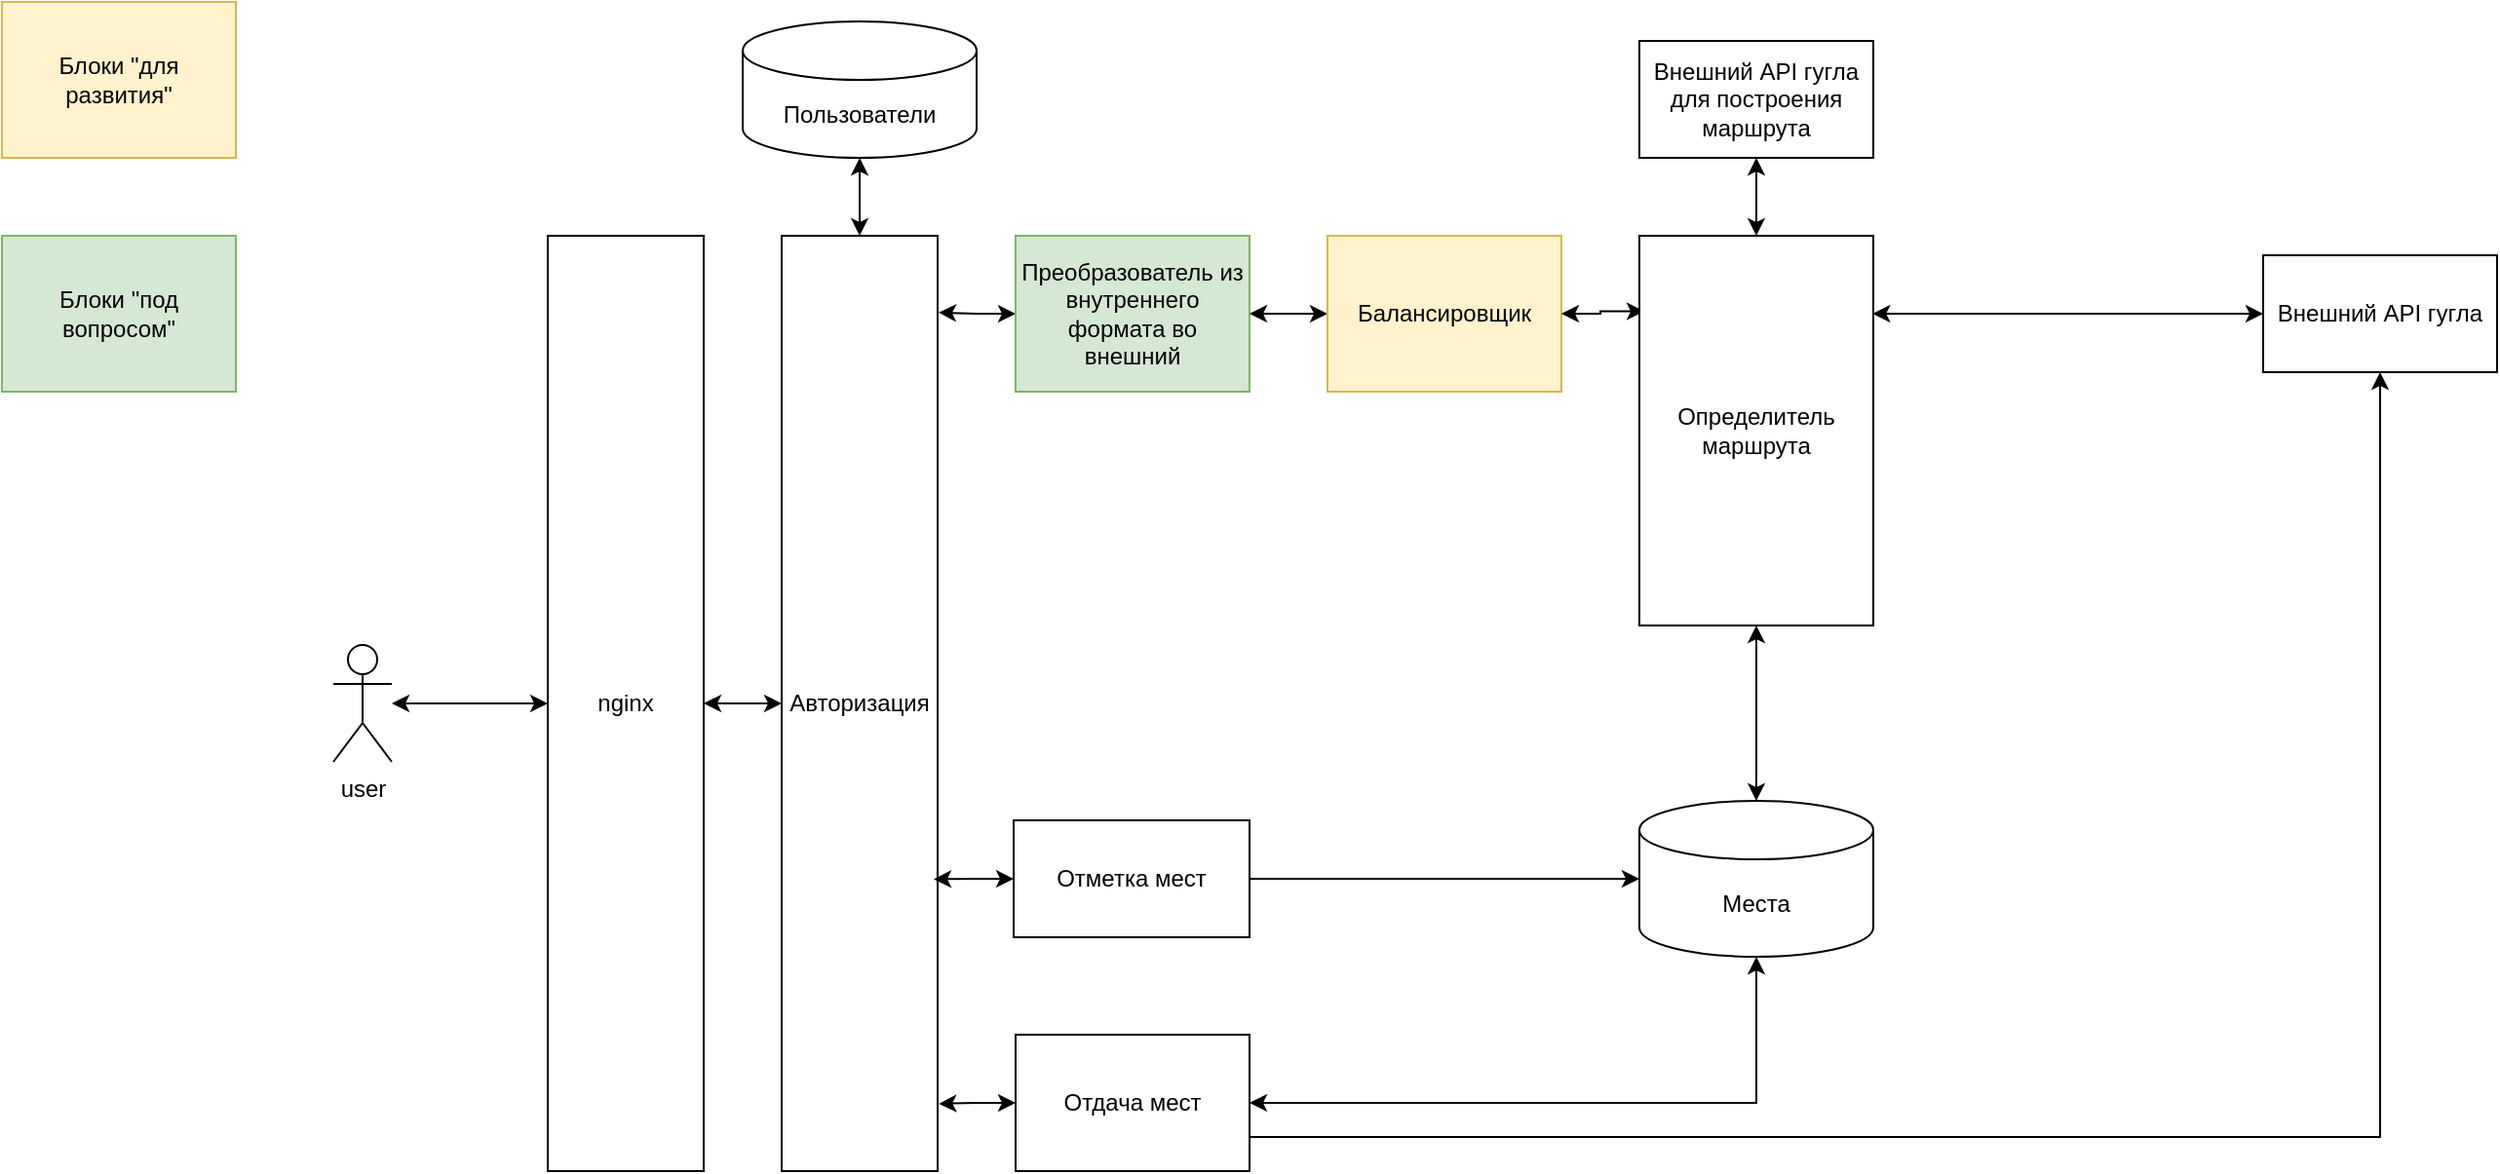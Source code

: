 <mxfile version="22.0.4" type="google">
  <diagram name="Страница 1" id="NkFAbn7RfcykyeF4z9RC">
    <mxGraphModel grid="1" page="1" gridSize="10" guides="1" tooltips="1" connect="1" arrows="1" fold="1" pageScale="1" pageWidth="827" pageHeight="1169" math="0" shadow="0">
      <root>
        <mxCell id="0" />
        <mxCell id="1" parent="0" />
        <mxCell id="uioIVMZ6H3G2-EyA1evk-6" value="" style="edgeStyle=orthogonalEdgeStyle;rounded=0;orthogonalLoop=1;jettySize=auto;html=1;startArrow=classic;startFill=1;" edge="1" parent="1" source="uioIVMZ6H3G2-EyA1evk-2" target="uioIVMZ6H3G2-EyA1evk-5">
          <mxGeometry relative="1" as="geometry" />
        </mxCell>
        <mxCell id="uioIVMZ6H3G2-EyA1evk-2" value="&lt;div&gt;nginx&lt;/div&gt;" style="rounded=0;whiteSpace=wrap;html=1;" vertex="1" parent="1">
          <mxGeometry x="120" y="120" width="80" height="480" as="geometry" />
        </mxCell>
        <mxCell id="uioIVMZ6H3G2-EyA1evk-4" style="edgeStyle=orthogonalEdgeStyle;rounded=0;orthogonalLoop=1;jettySize=auto;html=1;entryX=0;entryY=0.5;entryDx=0;entryDy=0;startArrow=classic;startFill=1;" edge="1" parent="1" source="uioIVMZ6H3G2-EyA1evk-3" target="uioIVMZ6H3G2-EyA1evk-2">
          <mxGeometry relative="1" as="geometry" />
        </mxCell>
        <mxCell id="uioIVMZ6H3G2-EyA1evk-3" value="user" style="shape=umlActor;verticalLabelPosition=bottom;verticalAlign=top;html=1;outlineConnect=0;" vertex="1" parent="1">
          <mxGeometry x="10" y="330" width="30" height="60" as="geometry" />
        </mxCell>
        <mxCell id="uioIVMZ6H3G2-EyA1evk-5" value="Авторизация" style="rounded=0;whiteSpace=wrap;html=1;" vertex="1" parent="1">
          <mxGeometry x="240" y="120" width="80" height="480" as="geometry" />
        </mxCell>
        <mxCell id="uioIVMZ6H3G2-EyA1evk-8" value="" style="edgeStyle=orthogonalEdgeStyle;rounded=0;orthogonalLoop=1;jettySize=auto;html=1;startArrow=classic;startFill=1;" edge="1" parent="1" source="uioIVMZ6H3G2-EyA1evk-7" target="uioIVMZ6H3G2-EyA1evk-5">
          <mxGeometry relative="1" as="geometry" />
        </mxCell>
        <mxCell id="uioIVMZ6H3G2-EyA1evk-7" value="Пользователи" style="shape=cylinder3;whiteSpace=wrap;html=1;boundedLbl=1;backgroundOutline=1;size=15;" vertex="1" parent="1">
          <mxGeometry x="220" y="10" width="120" height="70" as="geometry" />
        </mxCell>
        <mxCell id="uioIVMZ6H3G2-EyA1evk-19" value="" style="edgeStyle=orthogonalEdgeStyle;rounded=0;orthogonalLoop=1;jettySize=auto;html=1;entryX=0.5;entryY=1;entryDx=0;entryDy=0;startArrow=classic;startFill=1;" edge="1" parent="1" source="uioIVMZ6H3G2-EyA1evk-10" target="uioIVMZ6H3G2-EyA1evk-15">
          <mxGeometry relative="1" as="geometry" />
        </mxCell>
        <mxCell id="uioIVMZ6H3G2-EyA1evk-10" value="&lt;div&gt;Места&lt;/div&gt;" style="shape=cylinder3;whiteSpace=wrap;html=1;boundedLbl=1;backgroundOutline=1;size=15;" vertex="1" parent="1">
          <mxGeometry x="680" y="410" width="120" height="80" as="geometry" />
        </mxCell>
        <mxCell id="uioIVMZ6H3G2-EyA1evk-30" value="" style="edgeStyle=orthogonalEdgeStyle;rounded=0;orthogonalLoop=1;jettySize=auto;html=1;entryX=1.006;entryY=0.082;entryDx=0;entryDy=0;entryPerimeter=0;startArrow=classic;startFill=1;" edge="1" parent="1" source="uioIVMZ6H3G2-EyA1evk-11" target="uioIVMZ6H3G2-EyA1evk-5">
          <mxGeometry relative="1" as="geometry" />
        </mxCell>
        <mxCell id="uioIVMZ6H3G2-EyA1evk-11" value="Преобразователь из внутреннего формата во внешний" style="rounded=0;whiteSpace=wrap;html=1;fillColor=#d5e8d4;strokeColor=#82b366;" vertex="1" parent="1">
          <mxGeometry x="360" y="120" width="120" height="80" as="geometry" />
        </mxCell>
        <mxCell id="uioIVMZ6H3G2-EyA1evk-31" value="" style="edgeStyle=orthogonalEdgeStyle;rounded=0;orthogonalLoop=1;jettySize=auto;html=1;startArrow=classic;startFill=1;" edge="1" parent="1" source="uioIVMZ6H3G2-EyA1evk-13" target="uioIVMZ6H3G2-EyA1evk-11">
          <mxGeometry relative="1" as="geometry" />
        </mxCell>
        <mxCell id="uioIVMZ6H3G2-EyA1evk-13" value="Балансировщик" style="rounded=0;whiteSpace=wrap;html=1;fillColor=#fff2cc;strokeColor=#d6b656;" vertex="1" parent="1">
          <mxGeometry x="520" y="120" width="120" height="80" as="geometry" />
        </mxCell>
        <mxCell id="uioIVMZ6H3G2-EyA1evk-14" value="Блоки &quot;для развития&quot;" style="rounded=0;whiteSpace=wrap;html=1;fillColor=#fff2cc;strokeColor=#d6b656;" vertex="1" parent="1">
          <mxGeometry x="-160" width="120" height="80" as="geometry" />
        </mxCell>
        <mxCell id="uioIVMZ6H3G2-EyA1evk-17" value="" style="edgeStyle=orthogonalEdgeStyle;rounded=0;orthogonalLoop=1;jettySize=auto;html=1;startArrow=classic;startFill=1;" edge="1" parent="1" source="uioIVMZ6H3G2-EyA1evk-15" target="uioIVMZ6H3G2-EyA1evk-16">
          <mxGeometry relative="1" as="geometry" />
        </mxCell>
        <mxCell id="uioIVMZ6H3G2-EyA1evk-18" value="" style="edgeStyle=orthogonalEdgeStyle;rounded=0;orthogonalLoop=1;jettySize=auto;html=1;exitX=0.997;exitY=0.2;exitDx=0;exitDy=0;exitPerimeter=0;startArrow=classic;startFill=1;" edge="1" parent="1" source="uioIVMZ6H3G2-EyA1evk-15" target="uioIVMZ6H3G2-EyA1evk-27">
          <mxGeometry relative="1" as="geometry">
            <mxPoint x="880" y="160" as="targetPoint" />
          </mxGeometry>
        </mxCell>
        <mxCell id="uioIVMZ6H3G2-EyA1evk-32" value="" style="edgeStyle=orthogonalEdgeStyle;rounded=0;orthogonalLoop=1;jettySize=auto;html=1;exitX=0.021;exitY=0.194;exitDx=0;exitDy=0;exitPerimeter=0;startArrow=classic;startFill=1;" edge="1" parent="1" source="uioIVMZ6H3G2-EyA1evk-15" target="uioIVMZ6H3G2-EyA1evk-13">
          <mxGeometry relative="1" as="geometry" />
        </mxCell>
        <mxCell id="uioIVMZ6H3G2-EyA1evk-15" value="Определитель маршрута" style="rounded=0;whiteSpace=wrap;html=1;" vertex="1" parent="1">
          <mxGeometry x="680" y="120" width="120" height="200" as="geometry" />
        </mxCell>
        <mxCell id="uioIVMZ6H3G2-EyA1evk-16" value="Внешний API гугла для построения маршрута" style="rounded=0;whiteSpace=wrap;html=1;" vertex="1" parent="1">
          <mxGeometry x="680" y="20" width="120" height="60" as="geometry" />
        </mxCell>
        <mxCell id="uioIVMZ6H3G2-EyA1evk-27" value="Внешний API гугла" style="rounded=0;whiteSpace=wrap;html=1;" vertex="1" parent="1">
          <mxGeometry x="1000" y="130" width="120" height="60" as="geometry" />
        </mxCell>
        <mxCell id="uioIVMZ6H3G2-EyA1evk-39" value="" style="edgeStyle=orthogonalEdgeStyle;rounded=0;orthogonalLoop=1;jettySize=auto;html=1;entryX=1.008;entryY=0.928;entryDx=0;entryDy=0;entryPerimeter=0;startArrow=classic;startFill=1;" edge="1" parent="1" source="uioIVMZ6H3G2-EyA1evk-37" target="uioIVMZ6H3G2-EyA1evk-5">
          <mxGeometry relative="1" as="geometry" />
        </mxCell>
        <mxCell id="uioIVMZ6H3G2-EyA1evk-43" style="edgeStyle=orthogonalEdgeStyle;rounded=0;orthogonalLoop=1;jettySize=auto;html=1;entryX=0;entryY=0.5;entryDx=0;entryDy=0;startArrow=none;startFill=0;exitX=1;exitY=0.5;exitDx=0;exitDy=0;entryPerimeter=0;" edge="1" parent="1" source="AViJuVo01RT9uURBv1hO-1" target="uioIVMZ6H3G2-EyA1evk-10">
          <mxGeometry relative="1" as="geometry">
            <mxPoint x="530" y="450" as="targetPoint" />
          </mxGeometry>
        </mxCell>
        <mxCell id="vuxt3YbbIAJVM2-I1PCV-1" style="edgeStyle=orthogonalEdgeStyle;rounded=0;orthogonalLoop=1;jettySize=auto;html=1;entryX=0.5;entryY=1;entryDx=0;entryDy=0;exitX=1;exitY=0.75;exitDx=0;exitDy=0;" edge="1" parent="1" source="uioIVMZ6H3G2-EyA1evk-37" target="uioIVMZ6H3G2-EyA1evk-27">
          <mxGeometry relative="1" as="geometry" />
        </mxCell>
        <mxCell id="uioIVMZ6H3G2-EyA1evk-37" value="Отдача мест" style="rounded=0;whiteSpace=wrap;html=1;" vertex="1" parent="1">
          <mxGeometry x="360" y="530" width="120" height="70" as="geometry" />
        </mxCell>
        <mxCell id="VwGzcDIVaSwoGlvS-t9A-1" style="edgeStyle=orthogonalEdgeStyle;rounded=0;orthogonalLoop=1;jettySize=auto;html=1;startArrow=classic;startFill=1;exitX=1;exitY=0.5;exitDx=0;exitDy=0;entryX=0.5;entryY=1;entryDx=0;entryDy=0;entryPerimeter=0;" edge="1" parent="1" target="uioIVMZ6H3G2-EyA1evk-10" source="uioIVMZ6H3G2-EyA1evk-37">
          <mxGeometry relative="1" as="geometry">
            <mxPoint x="480" y="580" as="sourcePoint" />
            <Array as="points">
              <mxPoint x="740" y="565" />
            </Array>
            <mxPoint x="740" y="460" as="targetPoint" />
          </mxGeometry>
        </mxCell>
        <mxCell id="VwGzcDIVaSwoGlvS-t9A-2" value="Блоки &quot;под вопросом&quot;" style="rounded=0;whiteSpace=wrap;html=1;fillColor=#d5e8d4;strokeColor=#82b366;" vertex="1" parent="1">
          <mxGeometry x="-160" y="120" width="120" height="80" as="geometry" />
        </mxCell>
        <mxCell id="AViJuVo01RT9uURBv1hO-2" value="" style="edgeStyle=orthogonalEdgeStyle;rounded=0;orthogonalLoop=1;jettySize=auto;html=1;entryX=0.975;entryY=0.688;entryDx=0;entryDy=0;startArrow=classic;startFill=1;entryPerimeter=0;" edge="1" parent="1" source="AViJuVo01RT9uURBv1hO-1" target="uioIVMZ6H3G2-EyA1evk-5">
          <mxGeometry relative="1" as="geometry" />
        </mxCell>
        <mxCell id="AViJuVo01RT9uURBv1hO-1" value="Отметка мест" style="rounded=0;whiteSpace=wrap;html=1;" vertex="1" parent="1">
          <mxGeometry x="359" y="420" width="121" height="60" as="geometry" />
        </mxCell>
      </root>
    </mxGraphModel>
  </diagram>
</mxfile>
